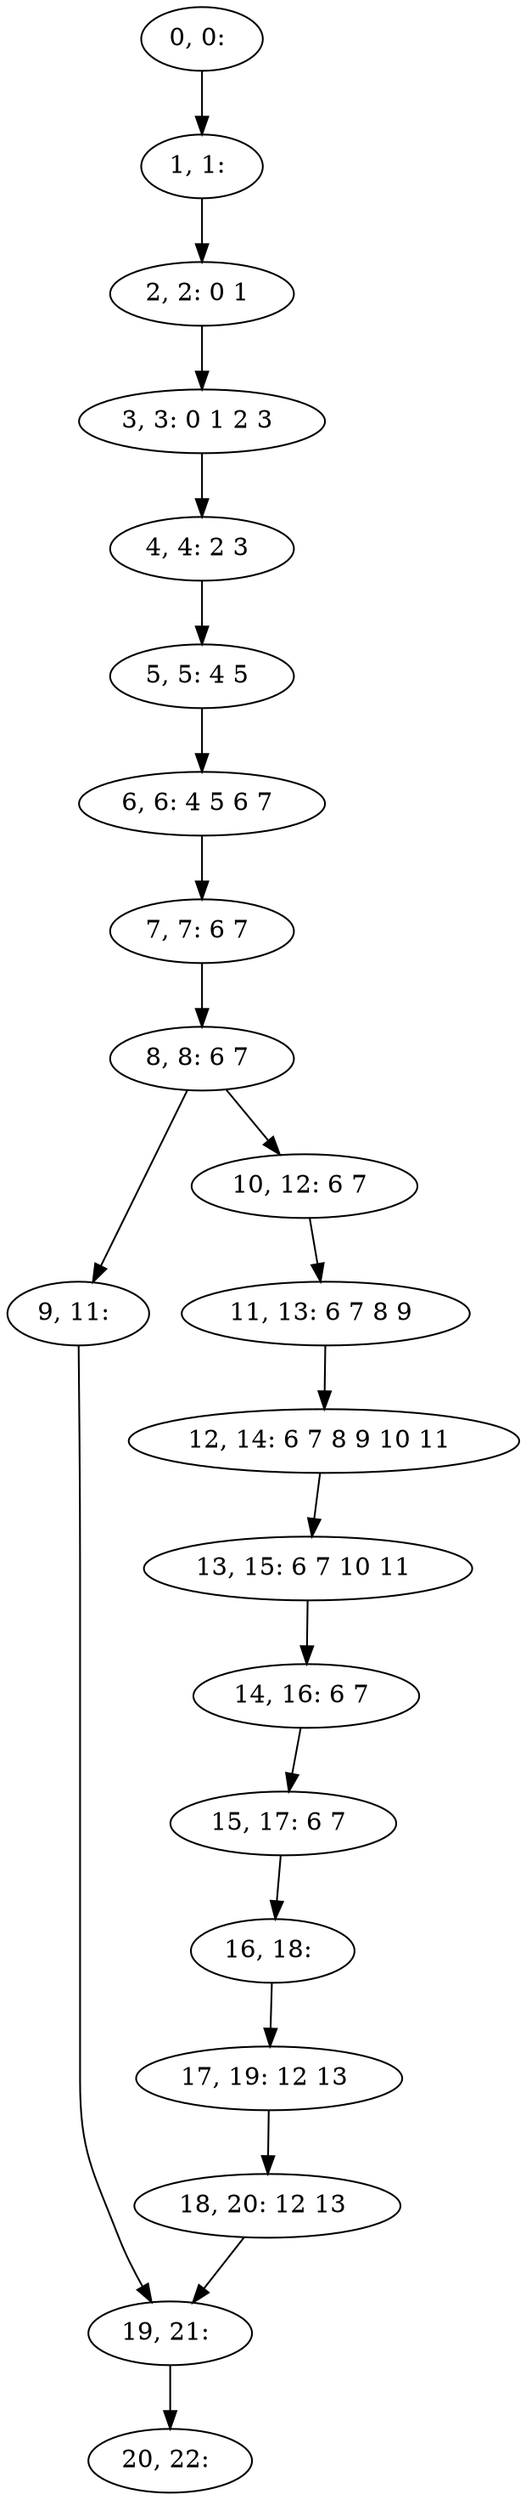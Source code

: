 digraph G {
0[label="0, 0: "];
1[label="1, 1: "];
2[label="2, 2: 0 1 "];
3[label="3, 3: 0 1 2 3 "];
4[label="4, 4: 2 3 "];
5[label="5, 5: 4 5 "];
6[label="6, 6: 4 5 6 7 "];
7[label="7, 7: 6 7 "];
8[label="8, 8: 6 7 "];
9[label="9, 11: "];
10[label="10, 12: 6 7 "];
11[label="11, 13: 6 7 8 9 "];
12[label="12, 14: 6 7 8 9 10 11 "];
13[label="13, 15: 6 7 10 11 "];
14[label="14, 16: 6 7 "];
15[label="15, 17: 6 7 "];
16[label="16, 18: "];
17[label="17, 19: 12 13 "];
18[label="18, 20: 12 13 "];
19[label="19, 21: "];
20[label="20, 22: "];
0->1 ;
1->2 ;
2->3 ;
3->4 ;
4->5 ;
5->6 ;
6->7 ;
7->8 ;
8->9 ;
8->10 ;
9->19 ;
10->11 ;
11->12 ;
12->13 ;
13->14 ;
14->15 ;
15->16 ;
16->17 ;
17->18 ;
18->19 ;
19->20 ;
}
